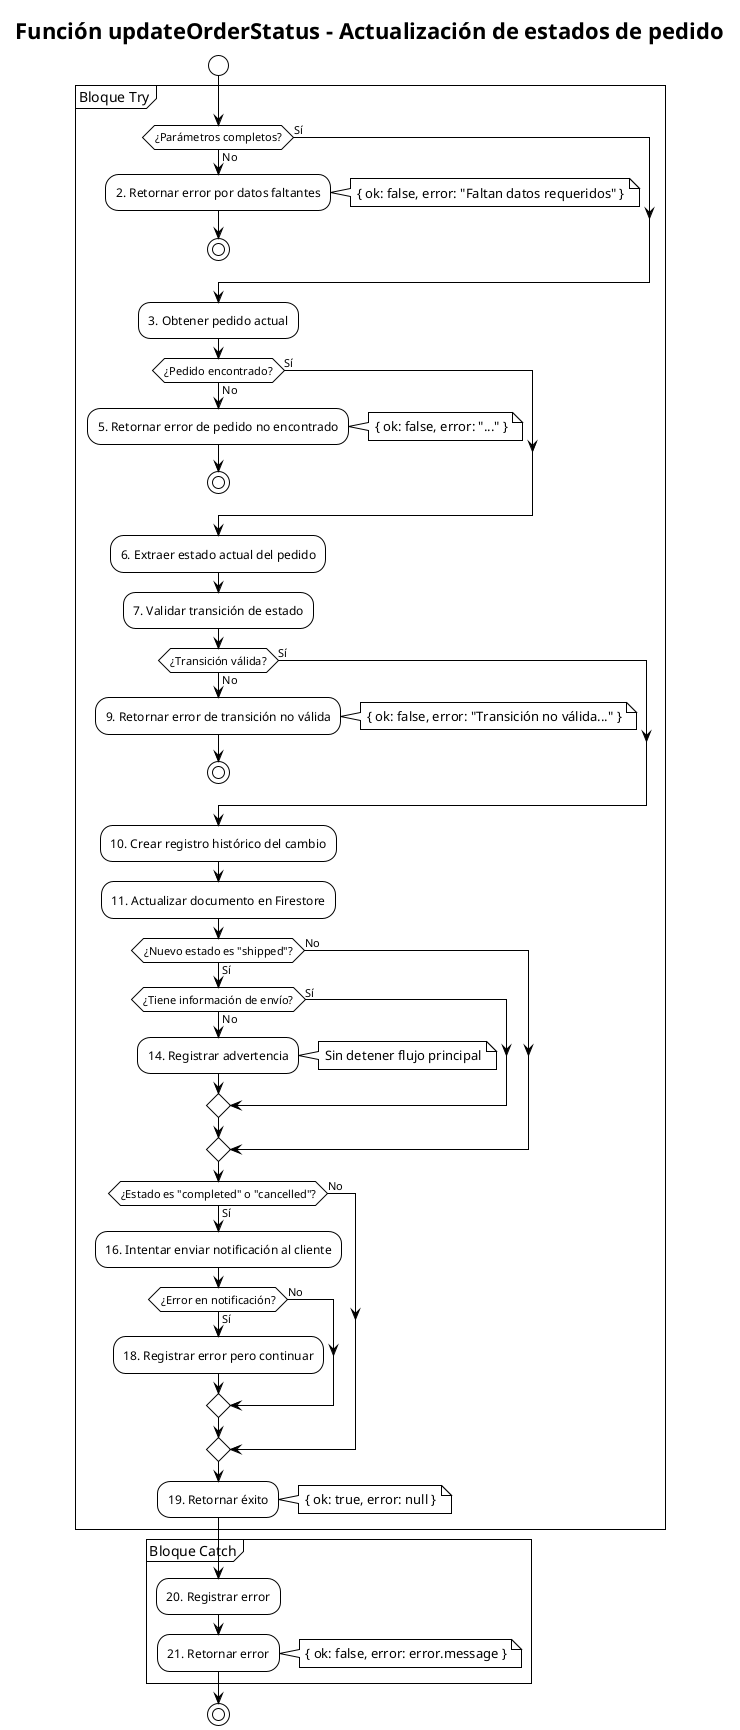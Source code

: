 @startuml
!theme plain
skinparam monochrome true
skinparam shadowing false
skinparam defaultFontName Arial
skinparam ArrowFontSize 11

title Función updateOrderStatus - Actualización de estados de pedido

start

partition "Bloque Try" {
  ' 1 - Decisión 1
  if (¿Parámetros completos?) then (No)
    ' 2
    :2. Retornar error por datos faltantes;
    note right: { ok: false, error: "Faltan datos requeridos" }
    stop
  else (Sí)
  endif
  
  ' 3
  :3. Obtener pedido actual;
  
  ' 4 - Decisión 2
  if (¿Pedido encontrado?) then (No)
    ' 5
    :5. Retornar error de pedido no encontrado;
    note right: { ok: false, error: "..." }
    stop
  else (Sí)
  endif
  
  ' 6
  :6. Extraer estado actual del pedido;
  
  ' 7
  :7. Validar transición de estado;
  
  ' 8 - Decisión 3
  if (¿Transición válida?) then (No)
    ' 9
    :9. Retornar error de transición no válida;
    note right: { ok: false, error: "Transición no válida..." }
    stop
  else (Sí)
  endif
  
  ' 10
  :10. Crear registro histórico del cambio;
  
  ' 11
  :11. Actualizar documento en Firestore;
  
  ' 12 - Decisión 4
  if (¿Nuevo estado es "shipped"?) then (Sí)
    ' 13 - Decisión 5
    if (¿Tiene información de envío?) then (No)
      ' 14
      :14. Registrar advertencia;
      note right: Sin detener flujo principal
    else (Sí)
    endif
  else (No)
  endif
  
  ' 15 - Decisión 6
  if (¿Estado es "completed" o "cancelled"?) then (Sí)
    ' 16
    :16. Intentar enviar notificación al cliente;
    
    ' 17 - Decisión 7
    if (¿Error en notificación?) then (Sí)
      ' 18
      :18. Registrar error pero continuar;
    else (No)
    endif
  else (No)
  endif
  
  ' 19
  :19. Retornar éxito;
  note right: { ok: true, error: null }
}

partition "Bloque Catch" {
  ' 20
  :20. Registrar error;
  
  ' 21
  :21. Retornar error;
  note right: { ok: false, error: error.message }
}

stop

@enduml 
